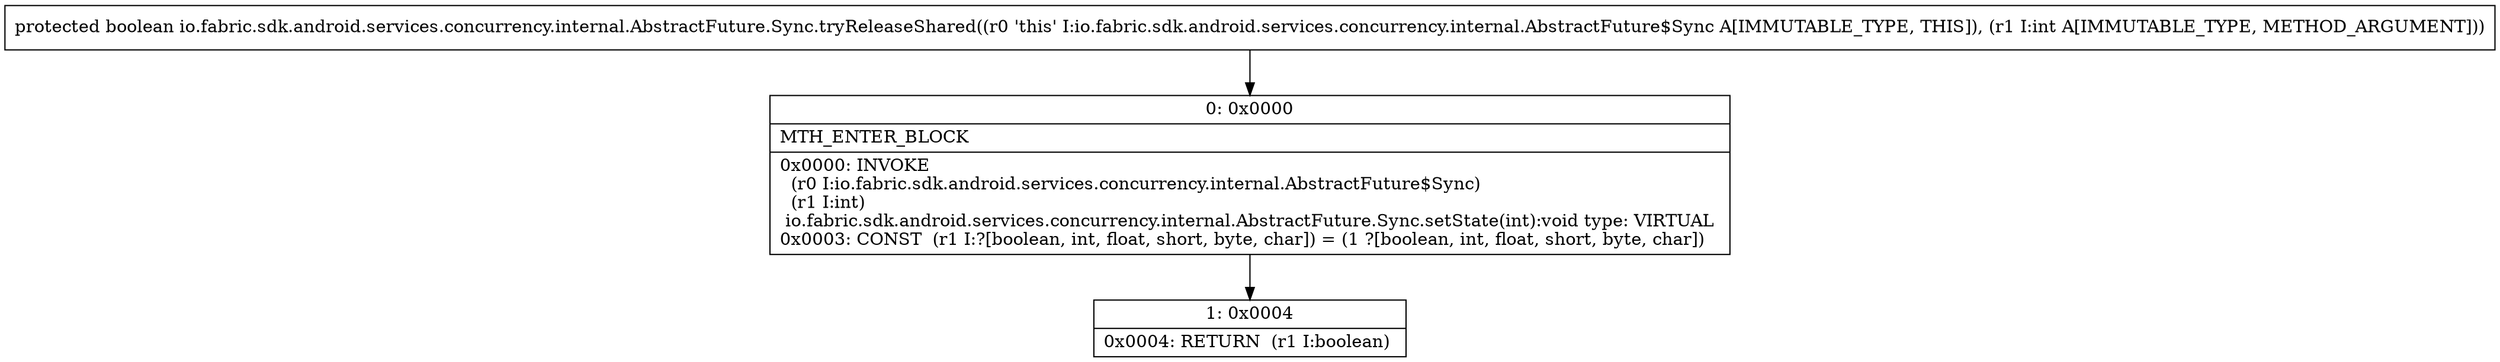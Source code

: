 digraph "CFG forio.fabric.sdk.android.services.concurrency.internal.AbstractFuture.Sync.tryReleaseShared(I)Z" {
Node_0 [shape=record,label="{0\:\ 0x0000|MTH_ENTER_BLOCK\l|0x0000: INVOKE  \l  (r0 I:io.fabric.sdk.android.services.concurrency.internal.AbstractFuture$Sync)\l  (r1 I:int)\l io.fabric.sdk.android.services.concurrency.internal.AbstractFuture.Sync.setState(int):void type: VIRTUAL \l0x0003: CONST  (r1 I:?[boolean, int, float, short, byte, char]) = (1 ?[boolean, int, float, short, byte, char]) \l}"];
Node_1 [shape=record,label="{1\:\ 0x0004|0x0004: RETURN  (r1 I:boolean) \l}"];
MethodNode[shape=record,label="{protected boolean io.fabric.sdk.android.services.concurrency.internal.AbstractFuture.Sync.tryReleaseShared((r0 'this' I:io.fabric.sdk.android.services.concurrency.internal.AbstractFuture$Sync A[IMMUTABLE_TYPE, THIS]), (r1 I:int A[IMMUTABLE_TYPE, METHOD_ARGUMENT])) }"];
MethodNode -> Node_0;
Node_0 -> Node_1;
}

